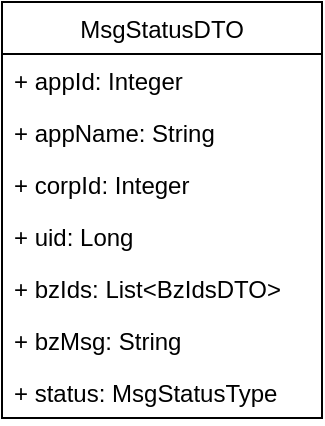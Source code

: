 <mxfile version="16.0.3" type="github">
  <diagram id="SCfUlmhdvzbNshBZ44EL" name="Page-1">
    <mxGraphModel dx="946" dy="536" grid="1" gridSize="10" guides="1" tooltips="1" connect="1" arrows="1" fold="1" page="1" pageScale="1" pageWidth="827" pageHeight="1169" math="0" shadow="0">
      <root>
        <mxCell id="0" />
        <mxCell id="1" parent="0" />
        <mxCell id="9lZpsrTni4rrmn1i40Wy-16" value="MsgStatusDTO" style="swimlane;fontStyle=0;childLayout=stackLayout;horizontal=1;startSize=26;fillColor=none;horizontalStack=0;resizeParent=1;resizeParentMax=0;resizeLast=0;collapsible=1;marginBottom=0;" parent="1" vertex="1">
          <mxGeometry x="130" y="340" width="160" height="208" as="geometry" />
        </mxCell>
        <mxCell id="9lZpsrTni4rrmn1i40Wy-17" value="+ appId: Integer" style="text;strokeColor=none;fillColor=none;align=left;verticalAlign=top;spacingLeft=4;spacingRight=4;overflow=hidden;rotatable=0;points=[[0,0.5],[1,0.5]];portConstraint=eastwest;" parent="9lZpsrTni4rrmn1i40Wy-16" vertex="1">
          <mxGeometry y="26" width="160" height="26" as="geometry" />
        </mxCell>
        <mxCell id="9lZpsrTni4rrmn1i40Wy-18" value="+ appName: String" style="text;strokeColor=none;fillColor=none;align=left;verticalAlign=top;spacingLeft=4;spacingRight=4;overflow=hidden;rotatable=0;points=[[0,0.5],[1,0.5]];portConstraint=eastwest;" parent="9lZpsrTni4rrmn1i40Wy-16" vertex="1">
          <mxGeometry y="52" width="160" height="26" as="geometry" />
        </mxCell>
        <mxCell id="9lZpsrTni4rrmn1i40Wy-19" value="+ corpId: Integer" style="text;strokeColor=none;fillColor=none;align=left;verticalAlign=top;spacingLeft=4;spacingRight=4;overflow=hidden;rotatable=0;points=[[0,0.5],[1,0.5]];portConstraint=eastwest;" parent="9lZpsrTni4rrmn1i40Wy-16" vertex="1">
          <mxGeometry y="78" width="160" height="26" as="geometry" />
        </mxCell>
        <mxCell id="9lZpsrTni4rrmn1i40Wy-20" value="+ uid: Long" style="text;strokeColor=none;fillColor=none;align=left;verticalAlign=top;spacingLeft=4;spacingRight=4;overflow=hidden;rotatable=0;points=[[0,0.5],[1,0.5]];portConstraint=eastwest;" parent="9lZpsrTni4rrmn1i40Wy-16" vertex="1">
          <mxGeometry y="104" width="160" height="26" as="geometry" />
        </mxCell>
        <mxCell id="9lZpsrTni4rrmn1i40Wy-21" value="+ bzIds: List&lt;BzIdsDTO&gt;" style="text;strokeColor=none;fillColor=none;align=left;verticalAlign=top;spacingLeft=4;spacingRight=4;overflow=hidden;rotatable=0;points=[[0,0.5],[1,0.5]];portConstraint=eastwest;" parent="9lZpsrTni4rrmn1i40Wy-16" vertex="1">
          <mxGeometry y="130" width="160" height="26" as="geometry" />
        </mxCell>
        <mxCell id="9lZpsrTni4rrmn1i40Wy-22" value="+ bzMsg: String" style="text;strokeColor=none;fillColor=none;align=left;verticalAlign=top;spacingLeft=4;spacingRight=4;overflow=hidden;rotatable=0;points=[[0,0.5],[1,0.5]];portConstraint=eastwest;" parent="9lZpsrTni4rrmn1i40Wy-16" vertex="1">
          <mxGeometry y="156" width="160" height="26" as="geometry" />
        </mxCell>
        <mxCell id="9lZpsrTni4rrmn1i40Wy-23" value="+ status: MsgStatusType" style="text;strokeColor=none;fillColor=none;align=left;verticalAlign=top;spacingLeft=4;spacingRight=4;overflow=hidden;rotatable=0;points=[[0,0.5],[1,0.5]];portConstraint=eastwest;" parent="9lZpsrTni4rrmn1i40Wy-16" vertex="1">
          <mxGeometry y="182" width="160" height="26" as="geometry" />
        </mxCell>
      </root>
    </mxGraphModel>
  </diagram>
</mxfile>
